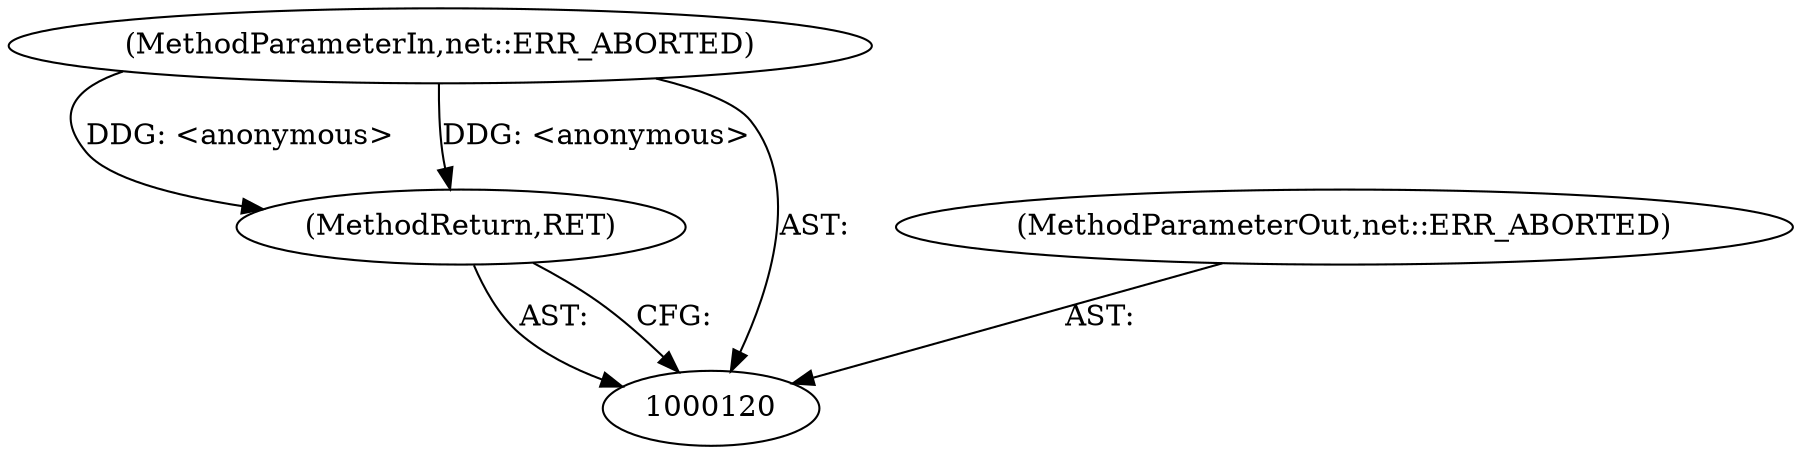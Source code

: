 digraph "0_Chrome_56b512399a5c2221ba4812f5170f3f8dc352cd74" {
"1000123" [label="(MethodReturn,RET)"];
"1000121" [label="(MethodParameterIn,net::ERR_ABORTED)"];
"1000185" [label="(MethodParameterOut,net::ERR_ABORTED)"];
"1000123" -> "1000120"  [label="AST: "];
"1000123" -> "1000120"  [label="CFG: "];
"1000121" -> "1000123"  [label="DDG: <anonymous>"];
"1000121" -> "1000120"  [label="AST: "];
"1000121" -> "1000123"  [label="DDG: <anonymous>"];
"1000185" -> "1000120"  [label="AST: "];
}
